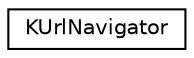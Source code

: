 digraph "Graphical Class Hierarchy"
{
  edge [fontname="Helvetica",fontsize="10",labelfontname="Helvetica",labelfontsize="10"];
  node [fontname="Helvetica",fontsize="10",shape=record];
  rankdir="LR";
  Node0 [label="KUrlNavigator",height=0.2,width=0.4,color="black", fillcolor="white", style="filled",URL="$classKUrlNavigator.html",tooltip="Widget that allows to navigate through the paths of an URL. "];
}
